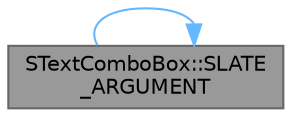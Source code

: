 digraph "STextComboBox::SLATE_ARGUMENT"
{
 // INTERACTIVE_SVG=YES
 // LATEX_PDF_SIZE
  bgcolor="transparent";
  edge [fontname=Helvetica,fontsize=10,labelfontname=Helvetica,labelfontsize=10];
  node [fontname=Helvetica,fontsize=10,shape=box,height=0.2,width=0.4];
  rankdir="RL";
  Node1 [id="Node000001",label="STextComboBox::SLATE\l_ARGUMENT",height=0.2,width=0.4,color="gray40", fillcolor="grey60", style="filled", fontcolor="black",tooltip="Called when combo box needs to establish selected item."];
  Node1 -> Node1 [id="edge1_Node000001_Node000001",dir="back",color="steelblue1",style="solid",tooltip=" "];
}
